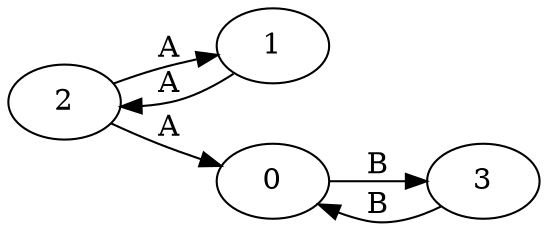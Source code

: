 digraph g
{
rankdir=LR
0->3[label="B"] 
3->0[label="B"] 


1->2[label="A"]
2->1[label="A"] 
2->0[label="A"] 

}